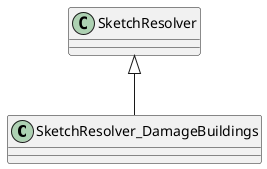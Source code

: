@startuml
class SketchResolver_DamageBuildings {
}
SketchResolver <|-- SketchResolver_DamageBuildings
@enduml
